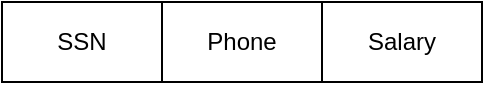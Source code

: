 <mxfile version="22.1.21" type="github">
  <diagram name="Page-1" id="c2zMVEOOuRRbfxHh7mJ0">
    <mxGraphModel dx="1017" dy="525" grid="1" gridSize="10" guides="1" tooltips="1" connect="1" arrows="1" fold="1" page="1" pageScale="1" pageWidth="850" pageHeight="1100" math="0" shadow="0">
      <root>
        <mxCell id="0" />
        <mxCell id="1" parent="0" />
        <mxCell id="kao-zXj3PlyLM3gI6-AQ-2" value="SSN" style="rounded=0;whiteSpace=wrap;html=1;" vertex="1" parent="1">
          <mxGeometry x="160" y="120" width="80" height="40" as="geometry" />
        </mxCell>
        <mxCell id="kao-zXj3PlyLM3gI6-AQ-3" value="Phone" style="rounded=0;whiteSpace=wrap;html=1;" vertex="1" parent="1">
          <mxGeometry x="240" y="120" width="80" height="40" as="geometry" />
        </mxCell>
        <mxCell id="kao-zXj3PlyLM3gI6-AQ-4" value="Salary" style="rounded=0;whiteSpace=wrap;html=1;" vertex="1" parent="1">
          <mxGeometry x="320" y="120" width="80" height="40" as="geometry" />
        </mxCell>
      </root>
    </mxGraphModel>
  </diagram>
</mxfile>
